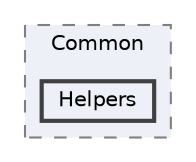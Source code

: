 digraph "C:/Users/むずでょ/Documents/Unity Projects/RMU-1-00-00-Research/Assets/RPGMaker/Codebase/Editor/Common/Helpers"
{
 // LATEX_PDF_SIZE
  bgcolor="transparent";
  edge [fontname=Helvetica,fontsize=10,labelfontname=Helvetica,labelfontsize=10];
  node [fontname=Helvetica,fontsize=10,shape=box,height=0.2,width=0.4];
  compound=true
  subgraph clusterdir_c076aa509df1cc75b7aa2748d51beacb {
    graph [ bgcolor="#edf0f7", pencolor="grey50", label="Common", fontname=Helvetica,fontsize=10 style="filled,dashed", URL="dir_c076aa509df1cc75b7aa2748d51beacb.html",tooltip=""]
  dir_f177e8f747a6803c07d3a52d72eb55b7 [label="Helpers", fillcolor="#edf0f7", color="grey25", style="filled,bold", URL="dir_f177e8f747a6803c07d3a52d72eb55b7.html",tooltip=""];
  }
}
